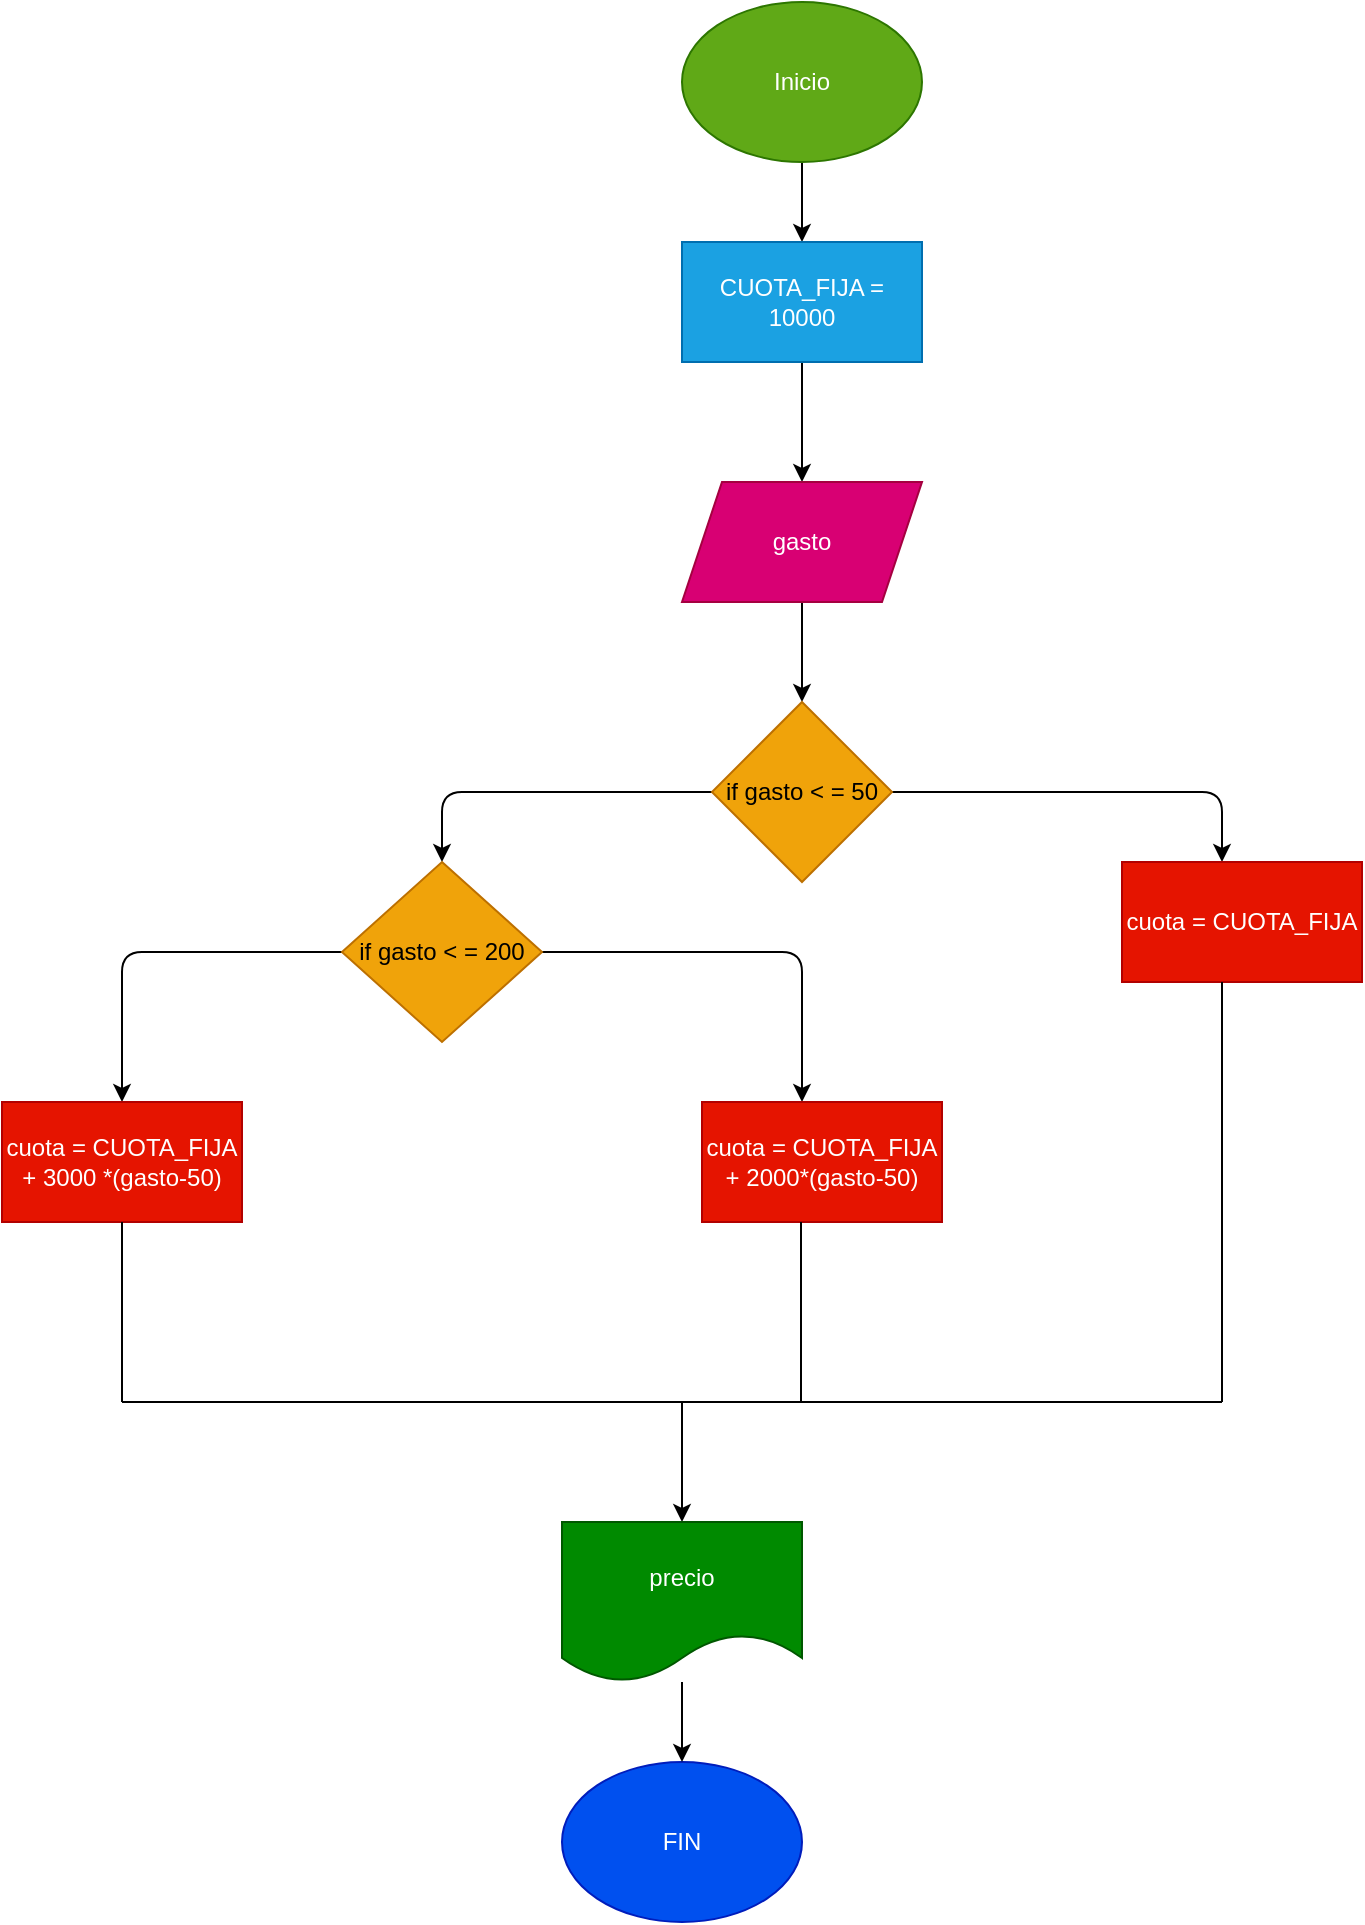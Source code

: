 <mxfile>
    <diagram id="MEdcIW9xOBU2bydMgQIH" name="Página-1">
        <mxGraphModel dx="1216" dy="922" grid="1" gridSize="10" guides="1" tooltips="1" connect="1" arrows="1" fold="1" page="1" pageScale="1" pageWidth="827" pageHeight="1169" math="0" shadow="0">
            <root>
                <mxCell id="0"/>
                <mxCell id="1" parent="0"/>
                <mxCell id="31" value="" style="edgeStyle=none;html=1;" edge="1" parent="1" source="32" target="34">
                    <mxGeometry relative="1" as="geometry"/>
                </mxCell>
                <mxCell id="32" value="Inicio" style="ellipse;whiteSpace=wrap;html=1;fillColor=#60a917;fontColor=#ffffff;strokeColor=#2D7600;" vertex="1" parent="1">
                    <mxGeometry x="414" y="80" width="120" height="80" as="geometry"/>
                </mxCell>
                <mxCell id="33" value="" style="edgeStyle=none;html=1;" edge="1" parent="1" source="34" target="36">
                    <mxGeometry relative="1" as="geometry"/>
                </mxCell>
                <mxCell id="34" value="CUOTA_FIJA = 10000" style="whiteSpace=wrap;html=1;fillColor=#1ba1e2;fontColor=#ffffff;strokeColor=#006EAF;" vertex="1" parent="1">
                    <mxGeometry x="414" y="200" width="120" height="60" as="geometry"/>
                </mxCell>
                <mxCell id="35" value="" style="edgeStyle=none;html=1;" edge="1" parent="1" source="36" target="39">
                    <mxGeometry relative="1" as="geometry"/>
                </mxCell>
                <mxCell id="36" value="gasto" style="shape=parallelogram;perimeter=parallelogramPerimeter;whiteSpace=wrap;html=1;fixedSize=1;fillColor=#d80073;fontColor=#ffffff;strokeColor=#A50040;" vertex="1" parent="1">
                    <mxGeometry x="414" y="320" width="120" height="60" as="geometry"/>
                </mxCell>
                <mxCell id="37" value="" style="edgeStyle=none;html=1;" edge="1" parent="1" source="39">
                    <mxGeometry relative="1" as="geometry">
                        <mxPoint x="684" y="510" as="targetPoint"/>
                        <Array as="points">
                            <mxPoint x="684" y="475"/>
                        </Array>
                    </mxGeometry>
                </mxCell>
                <mxCell id="38" value="" style="edgeStyle=none;html=1;" edge="1" parent="1" source="39" target="43">
                    <mxGeometry relative="1" as="geometry">
                        <mxPoint x="294" y="500" as="targetPoint"/>
                        <Array as="points">
                            <mxPoint x="294" y="475"/>
                        </Array>
                    </mxGeometry>
                </mxCell>
                <mxCell id="39" value="if gasto &amp;lt; = 50" style="rhombus;whiteSpace=wrap;html=1;fillColor=#f0a30a;fontColor=#000000;strokeColor=#BD7000;" vertex="1" parent="1">
                    <mxGeometry x="429" y="430" width="90" height="90" as="geometry"/>
                </mxCell>
                <mxCell id="40" value="cuota = CUOTA_FIJA" style="whiteSpace=wrap;html=1;fillColor=#e51400;fontColor=#ffffff;strokeColor=#B20000;" vertex="1" parent="1">
                    <mxGeometry x="634" y="510" width="120" height="60" as="geometry"/>
                </mxCell>
                <mxCell id="41" value="" style="edgeStyle=none;html=1;" edge="1" parent="1" source="43">
                    <mxGeometry relative="1" as="geometry">
                        <mxPoint x="474" y="630" as="targetPoint"/>
                        <Array as="points">
                            <mxPoint x="474" y="555"/>
                            <mxPoint x="474" y="620"/>
                        </Array>
                    </mxGeometry>
                </mxCell>
                <mxCell id="42" value="" style="edgeStyle=none;html=1;" edge="1" parent="1" source="43" target="45">
                    <mxGeometry relative="1" as="geometry">
                        <Array as="points">
                            <mxPoint x="134" y="555"/>
                        </Array>
                    </mxGeometry>
                </mxCell>
                <mxCell id="43" value="if gasto &amp;lt; = 200" style="rhombus;whiteSpace=wrap;html=1;fillColor=#f0a30a;fontColor=#000000;strokeColor=#BD7000;" vertex="1" parent="1">
                    <mxGeometry x="244" y="510" width="100" height="90" as="geometry"/>
                </mxCell>
                <mxCell id="44" value="cuota = CUOTA_FIJA + 2000*(gasto-50)" style="whiteSpace=wrap;html=1;fillColor=#e51400;fontColor=#ffffff;strokeColor=#B20000;" vertex="1" parent="1">
                    <mxGeometry x="424" y="630" width="120" height="60" as="geometry"/>
                </mxCell>
                <mxCell id="45" value="cuota = CUOTA_FIJA + 3000 *(gasto-50)" style="whiteSpace=wrap;html=1;fillColor=#e51400;fontColor=#ffffff;strokeColor=#B20000;" vertex="1" parent="1">
                    <mxGeometry x="74" y="630" width="120" height="60" as="geometry"/>
                </mxCell>
                <mxCell id="46" value="" style="endArrow=none;html=1;entryX=0.5;entryY=1;entryDx=0;entryDy=0;" edge="1" parent="1" target="45">
                    <mxGeometry width="50" height="50" relative="1" as="geometry">
                        <mxPoint x="134" y="780" as="sourcePoint"/>
                        <mxPoint x="164" y="730" as="targetPoint"/>
                    </mxGeometry>
                </mxCell>
                <mxCell id="47" value="" style="endArrow=none;html=1;entryX=0.5;entryY=1;entryDx=0;entryDy=0;" edge="1" parent="1">
                    <mxGeometry width="50" height="50" relative="1" as="geometry">
                        <mxPoint x="473.5" y="780" as="sourcePoint"/>
                        <mxPoint x="473.5" y="690" as="targetPoint"/>
                    </mxGeometry>
                </mxCell>
                <mxCell id="48" value="" style="endArrow=none;html=1;entryX=0.5;entryY=1;entryDx=0;entryDy=0;" edge="1" parent="1">
                    <mxGeometry width="50" height="50" relative="1" as="geometry">
                        <mxPoint x="684" y="780" as="sourcePoint"/>
                        <mxPoint x="684" y="570" as="targetPoint"/>
                    </mxGeometry>
                </mxCell>
                <mxCell id="49" value="" style="endArrow=none;html=1;" edge="1" parent="1">
                    <mxGeometry width="50" height="50" relative="1" as="geometry">
                        <mxPoint x="134" y="780" as="sourcePoint"/>
                        <mxPoint x="684" y="780" as="targetPoint"/>
                    </mxGeometry>
                </mxCell>
                <mxCell id="50" value="" style="endArrow=classic;html=1;" edge="1" parent="1">
                    <mxGeometry width="50" height="50" relative="1" as="geometry">
                        <mxPoint x="414" y="780" as="sourcePoint"/>
                        <mxPoint x="414" y="840" as="targetPoint"/>
                    </mxGeometry>
                </mxCell>
                <mxCell id="51" value="FIN" style="ellipse;whiteSpace=wrap;html=1;fillColor=#0050ef;fontColor=#ffffff;strokeColor=#001DBC;" vertex="1" parent="1">
                    <mxGeometry x="354" y="960" width="120" height="80" as="geometry"/>
                </mxCell>
                <mxCell id="52" value="" style="edgeStyle=none;html=1;" edge="1" parent="1" source="53" target="51">
                    <mxGeometry relative="1" as="geometry"/>
                </mxCell>
                <mxCell id="53" value="precio" style="shape=document;whiteSpace=wrap;html=1;boundedLbl=1;fillColor=#008a00;fontColor=#ffffff;strokeColor=#005700;" vertex="1" parent="1">
                    <mxGeometry x="354" y="840" width="120" height="80" as="geometry"/>
                </mxCell>
            </root>
        </mxGraphModel>
    </diagram>
</mxfile>